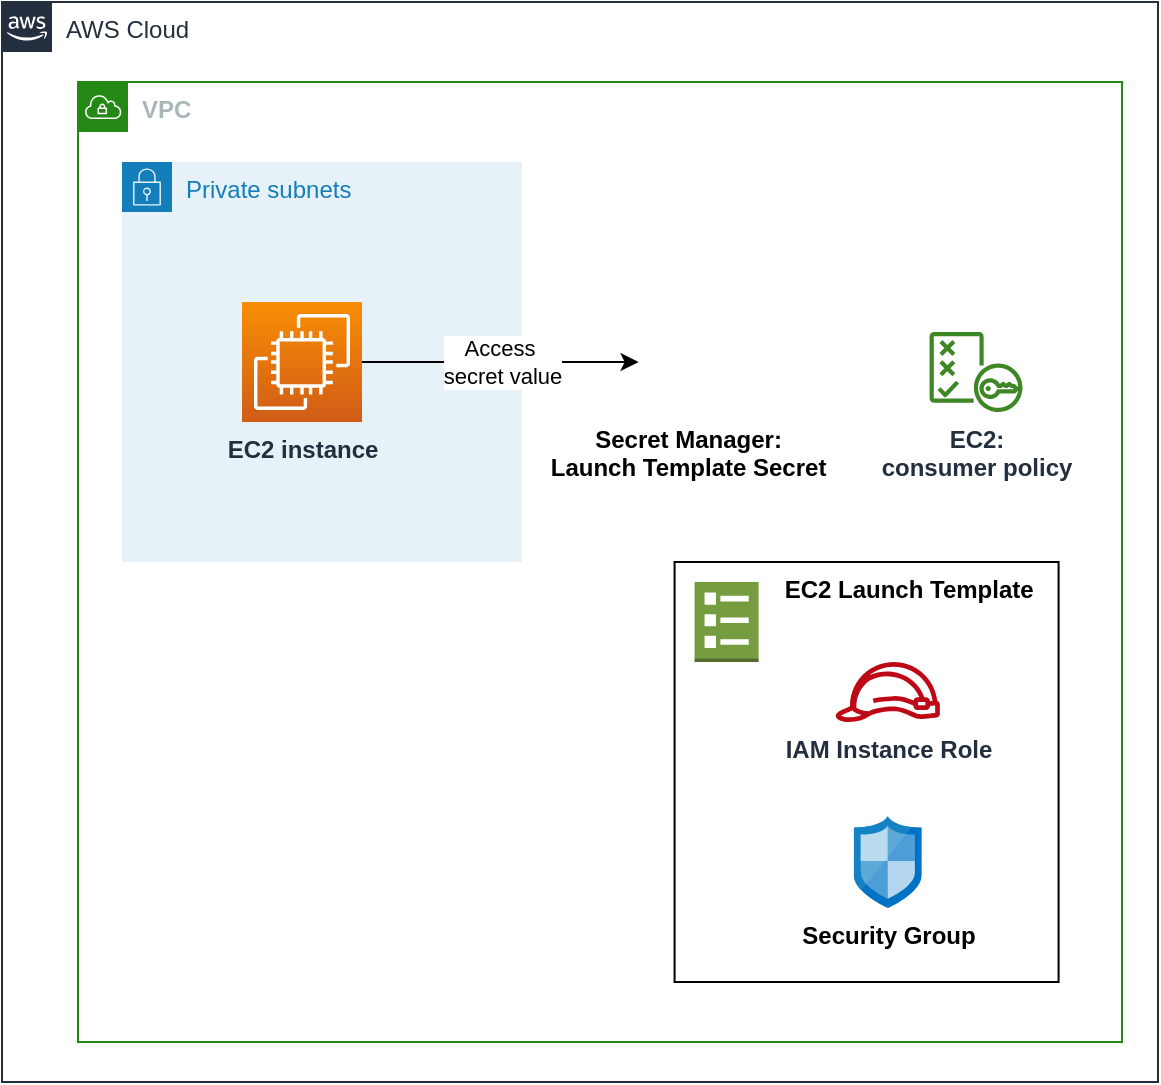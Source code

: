 <mxfile version="25.0.3">
  <diagram id="Ht1M8jgEwFfnCIfOTk4-" name="Page-1">
    <mxGraphModel dx="1434" dy="795" grid="1" gridSize="10" guides="1" tooltips="1" connect="1" arrows="1" fold="1" page="1" pageScale="1" pageWidth="827" pageHeight="1169" math="0" shadow="0">
      <root>
        <mxCell id="0" />
        <mxCell id="1" parent="0" />
        <mxCell id="jZVaUwOg5UY3L9NAnvdq-71" value="AWS Cloud" style="points=[[0,0],[0.25,0],[0.5,0],[0.75,0],[1,0],[1,0.25],[1,0.5],[1,0.75],[1,1],[0.75,1],[0.5,1],[0.25,1],[0,1],[0,0.75],[0,0.5],[0,0.25]];outlineConnect=0;gradientColor=none;html=1;whiteSpace=wrap;fontSize=12;fontStyle=0;shape=mxgraph.aws4.group;grIcon=mxgraph.aws4.group_aws_cloud_alt;strokeColor=#232F3E;fillColor=none;verticalAlign=top;align=left;spacingLeft=30;fontColor=#232F3E;dashed=0;labelBackgroundColor=none;container=1;pointerEvents=0;collapsible=0;recursiveResize=0;" parent="1" vertex="1">
          <mxGeometry x="42" y="40" width="578" height="540" as="geometry" />
        </mxCell>
        <mxCell id="62ASdKqzcNbD3jh50bKH-13" value="&lt;b&gt;VPC&lt;/b&gt;" style="points=[[0,0],[0.25,0],[0.5,0],[0.75,0],[1,0],[1,0.25],[1,0.5],[1,0.75],[1,1],[0.75,1],[0.5,1],[0.25,1],[0,1],[0,0.75],[0,0.5],[0,0.25]];outlineConnect=0;gradientColor=none;html=1;whiteSpace=wrap;fontSize=12;fontStyle=0;container=1;pointerEvents=0;collapsible=0;recursiveResize=0;shape=mxgraph.aws4.group;grIcon=mxgraph.aws4.group_vpc;strokeColor=#248814;fillColor=none;verticalAlign=top;align=left;spacingLeft=30;fontColor=#AAB7B8;dashed=0;" parent="jZVaUwOg5UY3L9NAnvdq-71" vertex="1">
          <mxGeometry x="38" y="40" width="522" height="480" as="geometry" />
        </mxCell>
        <mxCell id="14" value="Private subnets" style="points=[[0,0],[0.25,0],[0.5,0],[0.75,0],[1,0],[1,0.25],[1,0.5],[1,0.75],[1,1],[0.75,1],[0.5,1],[0.25,1],[0,1],[0,0.75],[0,0.5],[0,0.25]];outlineConnect=0;gradientColor=none;html=1;whiteSpace=wrap;fontSize=12;fontStyle=0;container=1;pointerEvents=0;collapsible=0;recursiveResize=0;shape=mxgraph.aws4.group;grIcon=mxgraph.aws4.group_security_group;grStroke=0;strokeColor=#147EBA;fillColor=#E6F2F8;verticalAlign=top;align=left;spacingLeft=30;fontColor=#147EBA;dashed=0;" parent="62ASdKqzcNbD3jh50bKH-13" vertex="1">
          <mxGeometry x="22" y="40" width="200" height="200" as="geometry" />
        </mxCell>
        <mxCell id="18" value="EC2 instance" style="sketch=0;points=[[0,0,0],[0.25,0,0],[0.5,0,0],[0.75,0,0],[1,0,0],[0,1,0],[0.25,1,0],[0.5,1,0],[0.75,1,0],[1,1,0],[0,0.25,0],[0,0.5,0],[0,0.75,0],[1,0.25,0],[1,0.5,0],[1,0.75,0]];outlineConnect=0;fontColor=#232F3E;gradientColor=#F78E04;gradientDirection=north;fillColor=#D05C17;strokeColor=#ffffff;dashed=0;verticalLabelPosition=bottom;verticalAlign=top;align=center;html=1;fontSize=12;fontStyle=1;aspect=fixed;shape=mxgraph.aws4.resourceIcon;resIcon=mxgraph.aws4.ec2;" parent="14" vertex="1">
          <mxGeometry x="60" y="70" width="60" height="60" as="geometry" />
        </mxCell>
        <mxCell id="59" style="edgeStyle=orthogonalEdgeStyle;html=1;entryX=0;entryY=0.5;entryDx=0;entryDy=0;" parent="62ASdKqzcNbD3jh50bKH-13" source="18" target="58" edge="1">
          <mxGeometry relative="1" as="geometry" />
        </mxCell>
        <mxCell id="60" value="Access&amp;nbsp;&lt;div&gt;secret value&lt;/div&gt;" style="edgeLabel;html=1;align=center;verticalAlign=middle;resizable=0;points=[];" parent="59" vertex="1" connectable="0">
          <mxGeometry x="0.26" y="3" relative="1" as="geometry">
            <mxPoint x="-17" y="3" as="offset" />
          </mxGeometry>
        </mxCell>
        <mxCell id="58" value="Secret Manager:&#xa;Launch Template Secret" style="shape=image;verticalLabelPosition=bottom;labelBackgroundColor=default;verticalAlign=top;aspect=fixed;imageAspect=0;image=https://cloud-icons.onemodel.app/aws/Architecture-Service-Icons_01312023/Arch_Security-Identity-Compliance/64/Arch_AWS-Secrets-Manager_64@5x.png;fontStyle=1" parent="62ASdKqzcNbD3jh50bKH-13" vertex="1">
          <mxGeometry x="280.29" y="115" width="50" height="50" as="geometry" />
        </mxCell>
        <mxCell id="64" value="EC2:&lt;br&gt;consumer policy" style="sketch=0;outlineConnect=0;fontColor=#232F3E;gradientColor=none;fillColor=#3F8624;strokeColor=none;dashed=0;verticalLabelPosition=bottom;verticalAlign=top;align=center;html=1;fontSize=12;fontStyle=1;aspect=fixed;pointerEvents=1;shape=mxgraph.aws4.policy;" parent="62ASdKqzcNbD3jh50bKH-13" vertex="1">
          <mxGeometry x="425.72" y="125" width="46.57" height="40" as="geometry" />
        </mxCell>
        <mxCell id="55" value="" style="group" parent="62ASdKqzcNbD3jh50bKH-13" vertex="1" connectable="0">
          <mxGeometry x="298.29" y="240" width="192" height="210" as="geometry" />
        </mxCell>
        <mxCell id="49" value="&lt;b&gt;&amp;nbsp; &amp;nbsp; &amp;nbsp; &amp;nbsp; &amp;nbsp; &amp;nbsp; &amp;nbsp; &amp;nbsp; EC2 Launch Template&lt;/b&gt;" style="rounded=0;whiteSpace=wrap;html=1;fontSize=12;align=left;labelPosition=center;verticalLabelPosition=middle;verticalAlign=top;" parent="55" vertex="1">
          <mxGeometry width="192" height="210" as="geometry" />
        </mxCell>
        <mxCell id="46" value="" style="outlineConnect=0;dashed=0;verticalLabelPosition=bottom;verticalAlign=top;align=center;html=1;shape=mxgraph.aws3.template;fillColor=#759C3E;gradientColor=none;" parent="55" vertex="1">
          <mxGeometry x="10" y="10" width="32" height="40" as="geometry" />
        </mxCell>
        <mxCell id="48" value="IAM Instance Role" style="sketch=0;outlineConnect=0;fontColor=#232F3E;gradientColor=none;fillColor=#BF0816;strokeColor=none;dashed=0;verticalLabelPosition=bottom;verticalAlign=top;align=center;html=1;fontSize=12;fontStyle=1;aspect=fixed;pointerEvents=1;shape=mxgraph.aws4.role;" parent="55" vertex="1">
          <mxGeometry x="80.0" y="50" width="53.18" height="30" as="geometry" />
        </mxCell>
        <mxCell id="47" value="Security Group" style="sketch=0;aspect=fixed;html=1;points=[];align=center;image;fontSize=12;image=img/lib/mscae/Network_Security_Groups_Classic.svg;fontStyle=1" parent="55" vertex="1">
          <mxGeometry x="89.57" y="127" width="34.04" height="46" as="geometry" />
        </mxCell>
      </root>
    </mxGraphModel>
  </diagram>
</mxfile>
